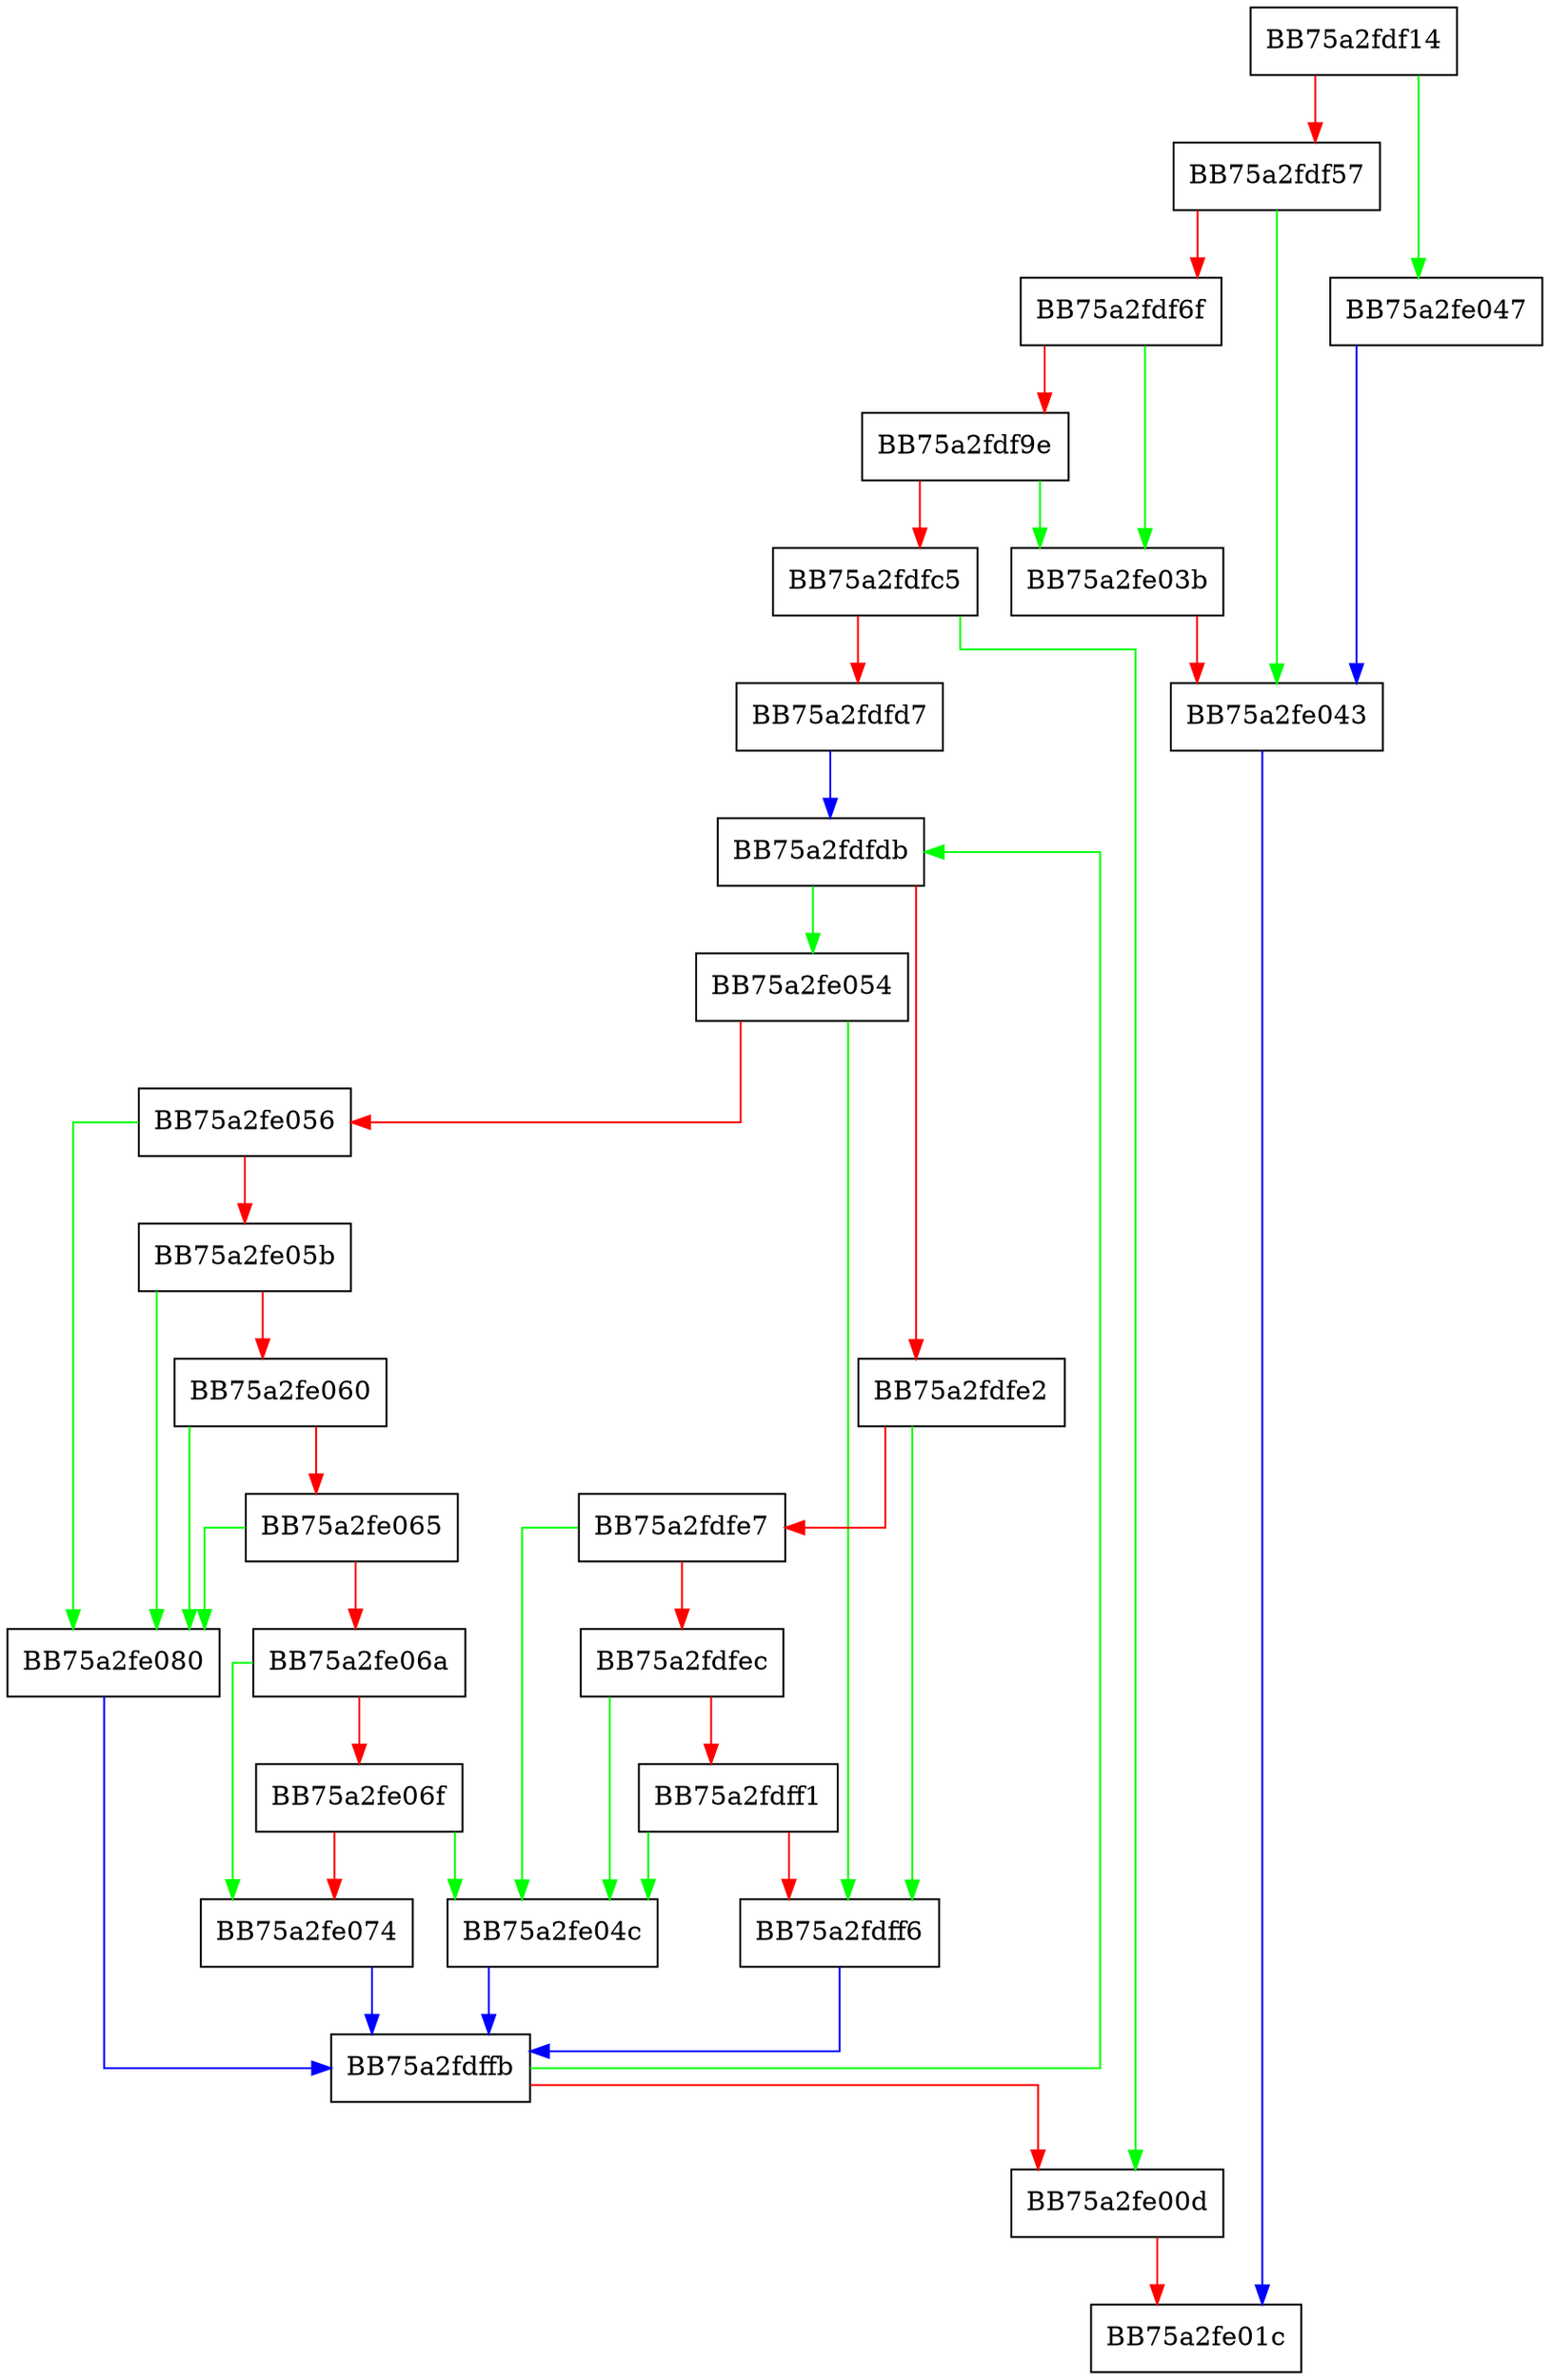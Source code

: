 digraph do_va_start {
  node [shape="box"];
  graph [splines=ortho];
  BB75a2fdf14 -> BB75a2fe047 [color="green"];
  BB75a2fdf14 -> BB75a2fdf57 [color="red"];
  BB75a2fdf57 -> BB75a2fe043 [color="green"];
  BB75a2fdf57 -> BB75a2fdf6f [color="red"];
  BB75a2fdf6f -> BB75a2fe03b [color="green"];
  BB75a2fdf6f -> BB75a2fdf9e [color="red"];
  BB75a2fdf9e -> BB75a2fe03b [color="green"];
  BB75a2fdf9e -> BB75a2fdfc5 [color="red"];
  BB75a2fdfc5 -> BB75a2fe00d [color="green"];
  BB75a2fdfc5 -> BB75a2fdfd7 [color="red"];
  BB75a2fdfd7 -> BB75a2fdfdb [color="blue"];
  BB75a2fdfdb -> BB75a2fe054 [color="green"];
  BB75a2fdfdb -> BB75a2fdfe2 [color="red"];
  BB75a2fdfe2 -> BB75a2fdff6 [color="green"];
  BB75a2fdfe2 -> BB75a2fdfe7 [color="red"];
  BB75a2fdfe7 -> BB75a2fe04c [color="green"];
  BB75a2fdfe7 -> BB75a2fdfec [color="red"];
  BB75a2fdfec -> BB75a2fe04c [color="green"];
  BB75a2fdfec -> BB75a2fdff1 [color="red"];
  BB75a2fdff1 -> BB75a2fe04c [color="green"];
  BB75a2fdff1 -> BB75a2fdff6 [color="red"];
  BB75a2fdff6 -> BB75a2fdffb [color="blue"];
  BB75a2fdffb -> BB75a2fdfdb [color="green"];
  BB75a2fdffb -> BB75a2fe00d [color="red"];
  BB75a2fe00d -> BB75a2fe01c [color="red"];
  BB75a2fe03b -> BB75a2fe043 [color="red"];
  BB75a2fe043 -> BB75a2fe01c [color="blue"];
  BB75a2fe047 -> BB75a2fe043 [color="blue"];
  BB75a2fe04c -> BB75a2fdffb [color="blue"];
  BB75a2fe054 -> BB75a2fdff6 [color="green"];
  BB75a2fe054 -> BB75a2fe056 [color="red"];
  BB75a2fe056 -> BB75a2fe080 [color="green"];
  BB75a2fe056 -> BB75a2fe05b [color="red"];
  BB75a2fe05b -> BB75a2fe080 [color="green"];
  BB75a2fe05b -> BB75a2fe060 [color="red"];
  BB75a2fe060 -> BB75a2fe080 [color="green"];
  BB75a2fe060 -> BB75a2fe065 [color="red"];
  BB75a2fe065 -> BB75a2fe080 [color="green"];
  BB75a2fe065 -> BB75a2fe06a [color="red"];
  BB75a2fe06a -> BB75a2fe074 [color="green"];
  BB75a2fe06a -> BB75a2fe06f [color="red"];
  BB75a2fe06f -> BB75a2fe04c [color="green"];
  BB75a2fe06f -> BB75a2fe074 [color="red"];
  BB75a2fe074 -> BB75a2fdffb [color="blue"];
  BB75a2fe080 -> BB75a2fdffb [color="blue"];
}